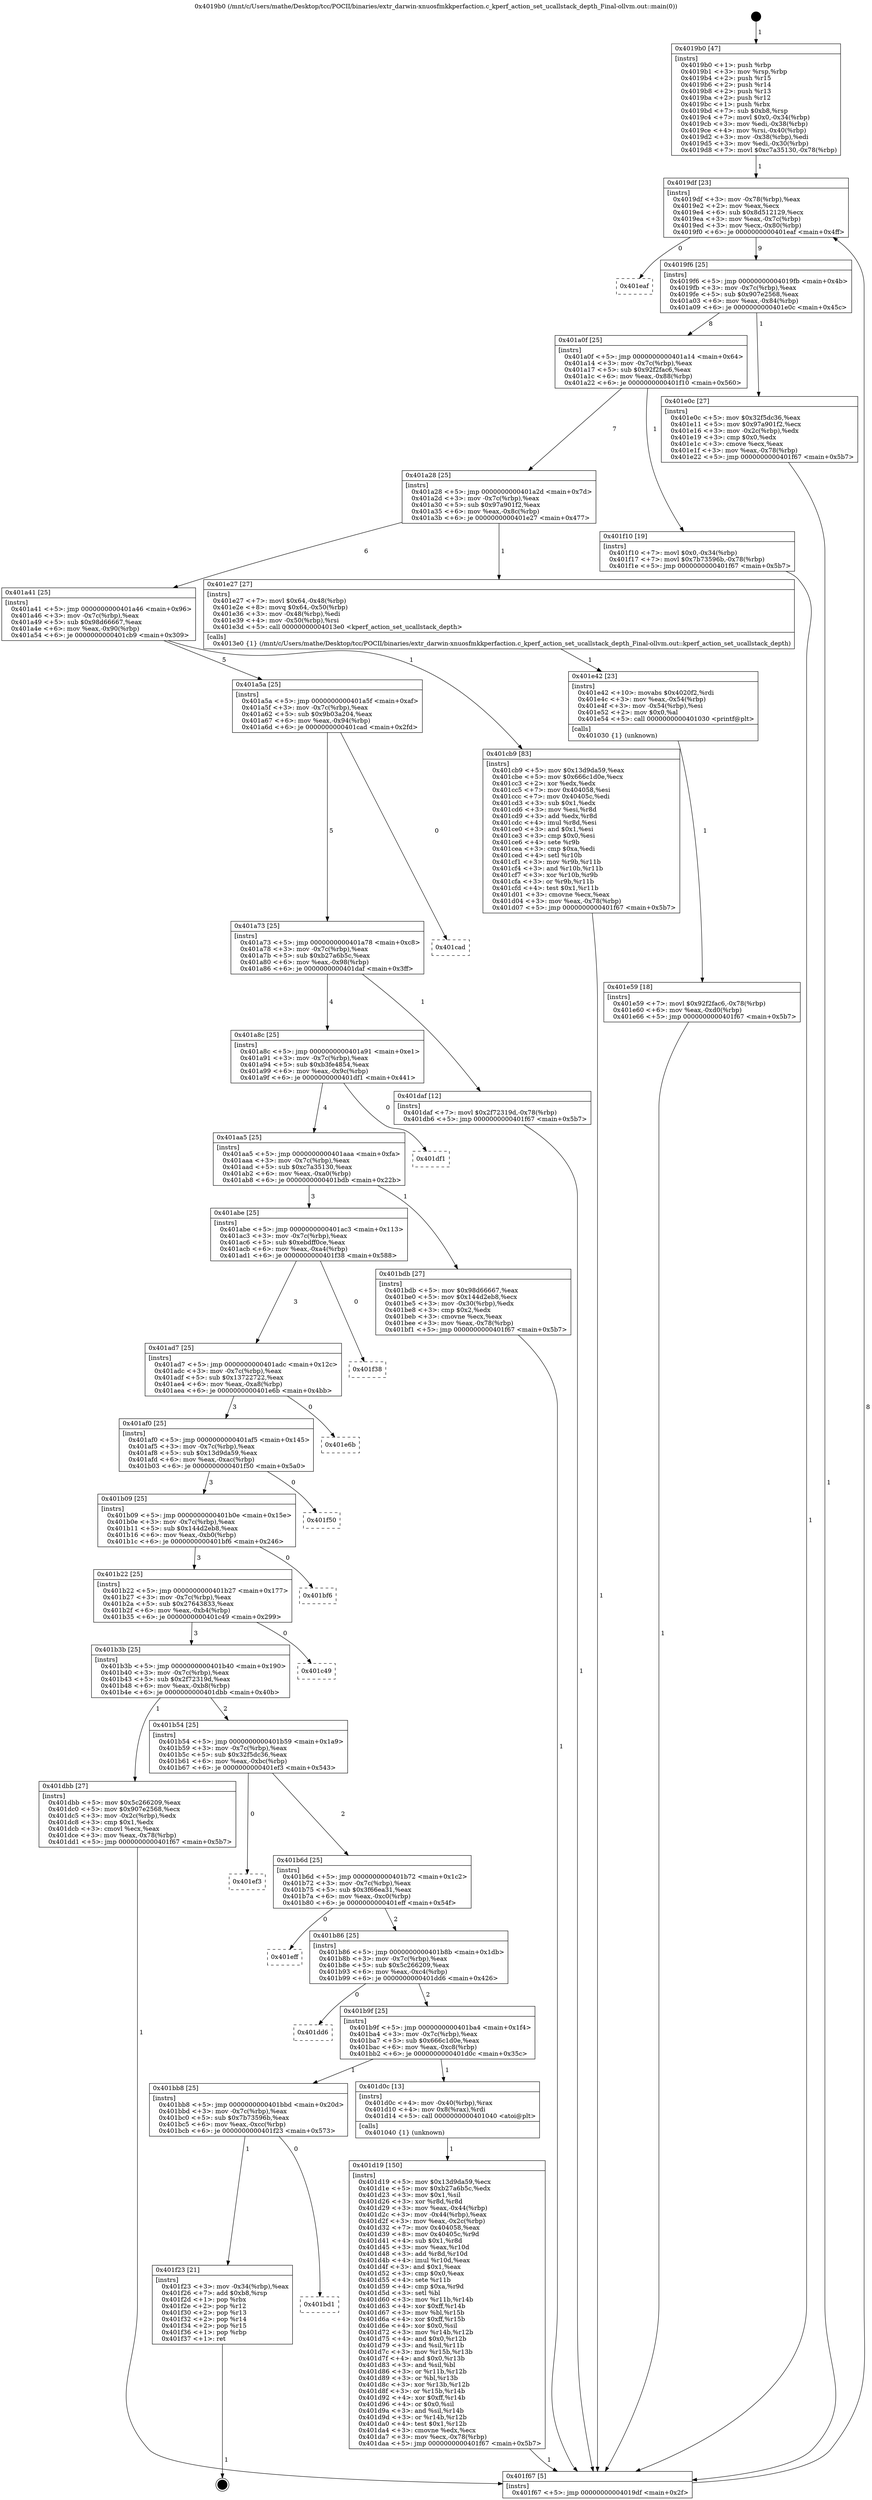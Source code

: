 digraph "0x4019b0" {
  label = "0x4019b0 (/mnt/c/Users/mathe/Desktop/tcc/POCII/binaries/extr_darwin-xnuosfmkkperfaction.c_kperf_action_set_ucallstack_depth_Final-ollvm.out::main(0))"
  labelloc = "t"
  node[shape=record]

  Entry [label="",width=0.3,height=0.3,shape=circle,fillcolor=black,style=filled]
  "0x4019df" [label="{
     0x4019df [23]\l
     | [instrs]\l
     &nbsp;&nbsp;0x4019df \<+3\>: mov -0x78(%rbp),%eax\l
     &nbsp;&nbsp;0x4019e2 \<+2\>: mov %eax,%ecx\l
     &nbsp;&nbsp;0x4019e4 \<+6\>: sub $0x8d512129,%ecx\l
     &nbsp;&nbsp;0x4019ea \<+3\>: mov %eax,-0x7c(%rbp)\l
     &nbsp;&nbsp;0x4019ed \<+3\>: mov %ecx,-0x80(%rbp)\l
     &nbsp;&nbsp;0x4019f0 \<+6\>: je 0000000000401eaf \<main+0x4ff\>\l
  }"]
  "0x401eaf" [label="{
     0x401eaf\l
  }", style=dashed]
  "0x4019f6" [label="{
     0x4019f6 [25]\l
     | [instrs]\l
     &nbsp;&nbsp;0x4019f6 \<+5\>: jmp 00000000004019fb \<main+0x4b\>\l
     &nbsp;&nbsp;0x4019fb \<+3\>: mov -0x7c(%rbp),%eax\l
     &nbsp;&nbsp;0x4019fe \<+5\>: sub $0x907e2568,%eax\l
     &nbsp;&nbsp;0x401a03 \<+6\>: mov %eax,-0x84(%rbp)\l
     &nbsp;&nbsp;0x401a09 \<+6\>: je 0000000000401e0c \<main+0x45c\>\l
  }"]
  Exit [label="",width=0.3,height=0.3,shape=circle,fillcolor=black,style=filled,peripheries=2]
  "0x401e0c" [label="{
     0x401e0c [27]\l
     | [instrs]\l
     &nbsp;&nbsp;0x401e0c \<+5\>: mov $0x32f5dc36,%eax\l
     &nbsp;&nbsp;0x401e11 \<+5\>: mov $0x97a901f2,%ecx\l
     &nbsp;&nbsp;0x401e16 \<+3\>: mov -0x2c(%rbp),%edx\l
     &nbsp;&nbsp;0x401e19 \<+3\>: cmp $0x0,%edx\l
     &nbsp;&nbsp;0x401e1c \<+3\>: cmove %ecx,%eax\l
     &nbsp;&nbsp;0x401e1f \<+3\>: mov %eax,-0x78(%rbp)\l
     &nbsp;&nbsp;0x401e22 \<+5\>: jmp 0000000000401f67 \<main+0x5b7\>\l
  }"]
  "0x401a0f" [label="{
     0x401a0f [25]\l
     | [instrs]\l
     &nbsp;&nbsp;0x401a0f \<+5\>: jmp 0000000000401a14 \<main+0x64\>\l
     &nbsp;&nbsp;0x401a14 \<+3\>: mov -0x7c(%rbp),%eax\l
     &nbsp;&nbsp;0x401a17 \<+5\>: sub $0x92f2fac6,%eax\l
     &nbsp;&nbsp;0x401a1c \<+6\>: mov %eax,-0x88(%rbp)\l
     &nbsp;&nbsp;0x401a22 \<+6\>: je 0000000000401f10 \<main+0x560\>\l
  }"]
  "0x401bd1" [label="{
     0x401bd1\l
  }", style=dashed]
  "0x401f10" [label="{
     0x401f10 [19]\l
     | [instrs]\l
     &nbsp;&nbsp;0x401f10 \<+7\>: movl $0x0,-0x34(%rbp)\l
     &nbsp;&nbsp;0x401f17 \<+7\>: movl $0x7b73596b,-0x78(%rbp)\l
     &nbsp;&nbsp;0x401f1e \<+5\>: jmp 0000000000401f67 \<main+0x5b7\>\l
  }"]
  "0x401a28" [label="{
     0x401a28 [25]\l
     | [instrs]\l
     &nbsp;&nbsp;0x401a28 \<+5\>: jmp 0000000000401a2d \<main+0x7d\>\l
     &nbsp;&nbsp;0x401a2d \<+3\>: mov -0x7c(%rbp),%eax\l
     &nbsp;&nbsp;0x401a30 \<+5\>: sub $0x97a901f2,%eax\l
     &nbsp;&nbsp;0x401a35 \<+6\>: mov %eax,-0x8c(%rbp)\l
     &nbsp;&nbsp;0x401a3b \<+6\>: je 0000000000401e27 \<main+0x477\>\l
  }"]
  "0x401f23" [label="{
     0x401f23 [21]\l
     | [instrs]\l
     &nbsp;&nbsp;0x401f23 \<+3\>: mov -0x34(%rbp),%eax\l
     &nbsp;&nbsp;0x401f26 \<+7\>: add $0xb8,%rsp\l
     &nbsp;&nbsp;0x401f2d \<+1\>: pop %rbx\l
     &nbsp;&nbsp;0x401f2e \<+2\>: pop %r12\l
     &nbsp;&nbsp;0x401f30 \<+2\>: pop %r13\l
     &nbsp;&nbsp;0x401f32 \<+2\>: pop %r14\l
     &nbsp;&nbsp;0x401f34 \<+2\>: pop %r15\l
     &nbsp;&nbsp;0x401f36 \<+1\>: pop %rbp\l
     &nbsp;&nbsp;0x401f37 \<+1\>: ret\l
  }"]
  "0x401e27" [label="{
     0x401e27 [27]\l
     | [instrs]\l
     &nbsp;&nbsp;0x401e27 \<+7\>: movl $0x64,-0x48(%rbp)\l
     &nbsp;&nbsp;0x401e2e \<+8\>: movq $0x64,-0x50(%rbp)\l
     &nbsp;&nbsp;0x401e36 \<+3\>: mov -0x48(%rbp),%edi\l
     &nbsp;&nbsp;0x401e39 \<+4\>: mov -0x50(%rbp),%rsi\l
     &nbsp;&nbsp;0x401e3d \<+5\>: call 00000000004013e0 \<kperf_action_set_ucallstack_depth\>\l
     | [calls]\l
     &nbsp;&nbsp;0x4013e0 \{1\} (/mnt/c/Users/mathe/Desktop/tcc/POCII/binaries/extr_darwin-xnuosfmkkperfaction.c_kperf_action_set_ucallstack_depth_Final-ollvm.out::kperf_action_set_ucallstack_depth)\l
  }"]
  "0x401a41" [label="{
     0x401a41 [25]\l
     | [instrs]\l
     &nbsp;&nbsp;0x401a41 \<+5\>: jmp 0000000000401a46 \<main+0x96\>\l
     &nbsp;&nbsp;0x401a46 \<+3\>: mov -0x7c(%rbp),%eax\l
     &nbsp;&nbsp;0x401a49 \<+5\>: sub $0x98d66667,%eax\l
     &nbsp;&nbsp;0x401a4e \<+6\>: mov %eax,-0x90(%rbp)\l
     &nbsp;&nbsp;0x401a54 \<+6\>: je 0000000000401cb9 \<main+0x309\>\l
  }"]
  "0x401e59" [label="{
     0x401e59 [18]\l
     | [instrs]\l
     &nbsp;&nbsp;0x401e59 \<+7\>: movl $0x92f2fac6,-0x78(%rbp)\l
     &nbsp;&nbsp;0x401e60 \<+6\>: mov %eax,-0xd0(%rbp)\l
     &nbsp;&nbsp;0x401e66 \<+5\>: jmp 0000000000401f67 \<main+0x5b7\>\l
  }"]
  "0x401cb9" [label="{
     0x401cb9 [83]\l
     | [instrs]\l
     &nbsp;&nbsp;0x401cb9 \<+5\>: mov $0x13d9da59,%eax\l
     &nbsp;&nbsp;0x401cbe \<+5\>: mov $0x666c1d0e,%ecx\l
     &nbsp;&nbsp;0x401cc3 \<+2\>: xor %edx,%edx\l
     &nbsp;&nbsp;0x401cc5 \<+7\>: mov 0x404058,%esi\l
     &nbsp;&nbsp;0x401ccc \<+7\>: mov 0x40405c,%edi\l
     &nbsp;&nbsp;0x401cd3 \<+3\>: sub $0x1,%edx\l
     &nbsp;&nbsp;0x401cd6 \<+3\>: mov %esi,%r8d\l
     &nbsp;&nbsp;0x401cd9 \<+3\>: add %edx,%r8d\l
     &nbsp;&nbsp;0x401cdc \<+4\>: imul %r8d,%esi\l
     &nbsp;&nbsp;0x401ce0 \<+3\>: and $0x1,%esi\l
     &nbsp;&nbsp;0x401ce3 \<+3\>: cmp $0x0,%esi\l
     &nbsp;&nbsp;0x401ce6 \<+4\>: sete %r9b\l
     &nbsp;&nbsp;0x401cea \<+3\>: cmp $0xa,%edi\l
     &nbsp;&nbsp;0x401ced \<+4\>: setl %r10b\l
     &nbsp;&nbsp;0x401cf1 \<+3\>: mov %r9b,%r11b\l
     &nbsp;&nbsp;0x401cf4 \<+3\>: and %r10b,%r11b\l
     &nbsp;&nbsp;0x401cf7 \<+3\>: xor %r10b,%r9b\l
     &nbsp;&nbsp;0x401cfa \<+3\>: or %r9b,%r11b\l
     &nbsp;&nbsp;0x401cfd \<+4\>: test $0x1,%r11b\l
     &nbsp;&nbsp;0x401d01 \<+3\>: cmovne %ecx,%eax\l
     &nbsp;&nbsp;0x401d04 \<+3\>: mov %eax,-0x78(%rbp)\l
     &nbsp;&nbsp;0x401d07 \<+5\>: jmp 0000000000401f67 \<main+0x5b7\>\l
  }"]
  "0x401a5a" [label="{
     0x401a5a [25]\l
     | [instrs]\l
     &nbsp;&nbsp;0x401a5a \<+5\>: jmp 0000000000401a5f \<main+0xaf\>\l
     &nbsp;&nbsp;0x401a5f \<+3\>: mov -0x7c(%rbp),%eax\l
     &nbsp;&nbsp;0x401a62 \<+5\>: sub $0x9b03a204,%eax\l
     &nbsp;&nbsp;0x401a67 \<+6\>: mov %eax,-0x94(%rbp)\l
     &nbsp;&nbsp;0x401a6d \<+6\>: je 0000000000401cad \<main+0x2fd\>\l
  }"]
  "0x401e42" [label="{
     0x401e42 [23]\l
     | [instrs]\l
     &nbsp;&nbsp;0x401e42 \<+10\>: movabs $0x4020f2,%rdi\l
     &nbsp;&nbsp;0x401e4c \<+3\>: mov %eax,-0x54(%rbp)\l
     &nbsp;&nbsp;0x401e4f \<+3\>: mov -0x54(%rbp),%esi\l
     &nbsp;&nbsp;0x401e52 \<+2\>: mov $0x0,%al\l
     &nbsp;&nbsp;0x401e54 \<+5\>: call 0000000000401030 \<printf@plt\>\l
     | [calls]\l
     &nbsp;&nbsp;0x401030 \{1\} (unknown)\l
  }"]
  "0x401cad" [label="{
     0x401cad\l
  }", style=dashed]
  "0x401a73" [label="{
     0x401a73 [25]\l
     | [instrs]\l
     &nbsp;&nbsp;0x401a73 \<+5\>: jmp 0000000000401a78 \<main+0xc8\>\l
     &nbsp;&nbsp;0x401a78 \<+3\>: mov -0x7c(%rbp),%eax\l
     &nbsp;&nbsp;0x401a7b \<+5\>: sub $0xb27a6b5c,%eax\l
     &nbsp;&nbsp;0x401a80 \<+6\>: mov %eax,-0x98(%rbp)\l
     &nbsp;&nbsp;0x401a86 \<+6\>: je 0000000000401daf \<main+0x3ff\>\l
  }"]
  "0x401d19" [label="{
     0x401d19 [150]\l
     | [instrs]\l
     &nbsp;&nbsp;0x401d19 \<+5\>: mov $0x13d9da59,%ecx\l
     &nbsp;&nbsp;0x401d1e \<+5\>: mov $0xb27a6b5c,%edx\l
     &nbsp;&nbsp;0x401d23 \<+3\>: mov $0x1,%sil\l
     &nbsp;&nbsp;0x401d26 \<+3\>: xor %r8d,%r8d\l
     &nbsp;&nbsp;0x401d29 \<+3\>: mov %eax,-0x44(%rbp)\l
     &nbsp;&nbsp;0x401d2c \<+3\>: mov -0x44(%rbp),%eax\l
     &nbsp;&nbsp;0x401d2f \<+3\>: mov %eax,-0x2c(%rbp)\l
     &nbsp;&nbsp;0x401d32 \<+7\>: mov 0x404058,%eax\l
     &nbsp;&nbsp;0x401d39 \<+8\>: mov 0x40405c,%r9d\l
     &nbsp;&nbsp;0x401d41 \<+4\>: sub $0x1,%r8d\l
     &nbsp;&nbsp;0x401d45 \<+3\>: mov %eax,%r10d\l
     &nbsp;&nbsp;0x401d48 \<+3\>: add %r8d,%r10d\l
     &nbsp;&nbsp;0x401d4b \<+4\>: imul %r10d,%eax\l
     &nbsp;&nbsp;0x401d4f \<+3\>: and $0x1,%eax\l
     &nbsp;&nbsp;0x401d52 \<+3\>: cmp $0x0,%eax\l
     &nbsp;&nbsp;0x401d55 \<+4\>: sete %r11b\l
     &nbsp;&nbsp;0x401d59 \<+4\>: cmp $0xa,%r9d\l
     &nbsp;&nbsp;0x401d5d \<+3\>: setl %bl\l
     &nbsp;&nbsp;0x401d60 \<+3\>: mov %r11b,%r14b\l
     &nbsp;&nbsp;0x401d63 \<+4\>: xor $0xff,%r14b\l
     &nbsp;&nbsp;0x401d67 \<+3\>: mov %bl,%r15b\l
     &nbsp;&nbsp;0x401d6a \<+4\>: xor $0xff,%r15b\l
     &nbsp;&nbsp;0x401d6e \<+4\>: xor $0x0,%sil\l
     &nbsp;&nbsp;0x401d72 \<+3\>: mov %r14b,%r12b\l
     &nbsp;&nbsp;0x401d75 \<+4\>: and $0x0,%r12b\l
     &nbsp;&nbsp;0x401d79 \<+3\>: and %sil,%r11b\l
     &nbsp;&nbsp;0x401d7c \<+3\>: mov %r15b,%r13b\l
     &nbsp;&nbsp;0x401d7f \<+4\>: and $0x0,%r13b\l
     &nbsp;&nbsp;0x401d83 \<+3\>: and %sil,%bl\l
     &nbsp;&nbsp;0x401d86 \<+3\>: or %r11b,%r12b\l
     &nbsp;&nbsp;0x401d89 \<+3\>: or %bl,%r13b\l
     &nbsp;&nbsp;0x401d8c \<+3\>: xor %r13b,%r12b\l
     &nbsp;&nbsp;0x401d8f \<+3\>: or %r15b,%r14b\l
     &nbsp;&nbsp;0x401d92 \<+4\>: xor $0xff,%r14b\l
     &nbsp;&nbsp;0x401d96 \<+4\>: or $0x0,%sil\l
     &nbsp;&nbsp;0x401d9a \<+3\>: and %sil,%r14b\l
     &nbsp;&nbsp;0x401d9d \<+3\>: or %r14b,%r12b\l
     &nbsp;&nbsp;0x401da0 \<+4\>: test $0x1,%r12b\l
     &nbsp;&nbsp;0x401da4 \<+3\>: cmovne %edx,%ecx\l
     &nbsp;&nbsp;0x401da7 \<+3\>: mov %ecx,-0x78(%rbp)\l
     &nbsp;&nbsp;0x401daa \<+5\>: jmp 0000000000401f67 \<main+0x5b7\>\l
  }"]
  "0x401daf" [label="{
     0x401daf [12]\l
     | [instrs]\l
     &nbsp;&nbsp;0x401daf \<+7\>: movl $0x2f72319d,-0x78(%rbp)\l
     &nbsp;&nbsp;0x401db6 \<+5\>: jmp 0000000000401f67 \<main+0x5b7\>\l
  }"]
  "0x401a8c" [label="{
     0x401a8c [25]\l
     | [instrs]\l
     &nbsp;&nbsp;0x401a8c \<+5\>: jmp 0000000000401a91 \<main+0xe1\>\l
     &nbsp;&nbsp;0x401a91 \<+3\>: mov -0x7c(%rbp),%eax\l
     &nbsp;&nbsp;0x401a94 \<+5\>: sub $0xb3fe4854,%eax\l
     &nbsp;&nbsp;0x401a99 \<+6\>: mov %eax,-0x9c(%rbp)\l
     &nbsp;&nbsp;0x401a9f \<+6\>: je 0000000000401df1 \<main+0x441\>\l
  }"]
  "0x401bb8" [label="{
     0x401bb8 [25]\l
     | [instrs]\l
     &nbsp;&nbsp;0x401bb8 \<+5\>: jmp 0000000000401bbd \<main+0x20d\>\l
     &nbsp;&nbsp;0x401bbd \<+3\>: mov -0x7c(%rbp),%eax\l
     &nbsp;&nbsp;0x401bc0 \<+5\>: sub $0x7b73596b,%eax\l
     &nbsp;&nbsp;0x401bc5 \<+6\>: mov %eax,-0xcc(%rbp)\l
     &nbsp;&nbsp;0x401bcb \<+6\>: je 0000000000401f23 \<main+0x573\>\l
  }"]
  "0x401df1" [label="{
     0x401df1\l
  }", style=dashed]
  "0x401aa5" [label="{
     0x401aa5 [25]\l
     | [instrs]\l
     &nbsp;&nbsp;0x401aa5 \<+5\>: jmp 0000000000401aaa \<main+0xfa\>\l
     &nbsp;&nbsp;0x401aaa \<+3\>: mov -0x7c(%rbp),%eax\l
     &nbsp;&nbsp;0x401aad \<+5\>: sub $0xc7a35130,%eax\l
     &nbsp;&nbsp;0x401ab2 \<+6\>: mov %eax,-0xa0(%rbp)\l
     &nbsp;&nbsp;0x401ab8 \<+6\>: je 0000000000401bdb \<main+0x22b\>\l
  }"]
  "0x401d0c" [label="{
     0x401d0c [13]\l
     | [instrs]\l
     &nbsp;&nbsp;0x401d0c \<+4\>: mov -0x40(%rbp),%rax\l
     &nbsp;&nbsp;0x401d10 \<+4\>: mov 0x8(%rax),%rdi\l
     &nbsp;&nbsp;0x401d14 \<+5\>: call 0000000000401040 \<atoi@plt\>\l
     | [calls]\l
     &nbsp;&nbsp;0x401040 \{1\} (unknown)\l
  }"]
  "0x401bdb" [label="{
     0x401bdb [27]\l
     | [instrs]\l
     &nbsp;&nbsp;0x401bdb \<+5\>: mov $0x98d66667,%eax\l
     &nbsp;&nbsp;0x401be0 \<+5\>: mov $0x144d2eb8,%ecx\l
     &nbsp;&nbsp;0x401be5 \<+3\>: mov -0x30(%rbp),%edx\l
     &nbsp;&nbsp;0x401be8 \<+3\>: cmp $0x2,%edx\l
     &nbsp;&nbsp;0x401beb \<+3\>: cmovne %ecx,%eax\l
     &nbsp;&nbsp;0x401bee \<+3\>: mov %eax,-0x78(%rbp)\l
     &nbsp;&nbsp;0x401bf1 \<+5\>: jmp 0000000000401f67 \<main+0x5b7\>\l
  }"]
  "0x401abe" [label="{
     0x401abe [25]\l
     | [instrs]\l
     &nbsp;&nbsp;0x401abe \<+5\>: jmp 0000000000401ac3 \<main+0x113\>\l
     &nbsp;&nbsp;0x401ac3 \<+3\>: mov -0x7c(%rbp),%eax\l
     &nbsp;&nbsp;0x401ac6 \<+5\>: sub $0xebdff0ce,%eax\l
     &nbsp;&nbsp;0x401acb \<+6\>: mov %eax,-0xa4(%rbp)\l
     &nbsp;&nbsp;0x401ad1 \<+6\>: je 0000000000401f38 \<main+0x588\>\l
  }"]
  "0x401f67" [label="{
     0x401f67 [5]\l
     | [instrs]\l
     &nbsp;&nbsp;0x401f67 \<+5\>: jmp 00000000004019df \<main+0x2f\>\l
  }"]
  "0x4019b0" [label="{
     0x4019b0 [47]\l
     | [instrs]\l
     &nbsp;&nbsp;0x4019b0 \<+1\>: push %rbp\l
     &nbsp;&nbsp;0x4019b1 \<+3\>: mov %rsp,%rbp\l
     &nbsp;&nbsp;0x4019b4 \<+2\>: push %r15\l
     &nbsp;&nbsp;0x4019b6 \<+2\>: push %r14\l
     &nbsp;&nbsp;0x4019b8 \<+2\>: push %r13\l
     &nbsp;&nbsp;0x4019ba \<+2\>: push %r12\l
     &nbsp;&nbsp;0x4019bc \<+1\>: push %rbx\l
     &nbsp;&nbsp;0x4019bd \<+7\>: sub $0xb8,%rsp\l
     &nbsp;&nbsp;0x4019c4 \<+7\>: movl $0x0,-0x34(%rbp)\l
     &nbsp;&nbsp;0x4019cb \<+3\>: mov %edi,-0x38(%rbp)\l
     &nbsp;&nbsp;0x4019ce \<+4\>: mov %rsi,-0x40(%rbp)\l
     &nbsp;&nbsp;0x4019d2 \<+3\>: mov -0x38(%rbp),%edi\l
     &nbsp;&nbsp;0x4019d5 \<+3\>: mov %edi,-0x30(%rbp)\l
     &nbsp;&nbsp;0x4019d8 \<+7\>: movl $0xc7a35130,-0x78(%rbp)\l
  }"]
  "0x401b9f" [label="{
     0x401b9f [25]\l
     | [instrs]\l
     &nbsp;&nbsp;0x401b9f \<+5\>: jmp 0000000000401ba4 \<main+0x1f4\>\l
     &nbsp;&nbsp;0x401ba4 \<+3\>: mov -0x7c(%rbp),%eax\l
     &nbsp;&nbsp;0x401ba7 \<+5\>: sub $0x666c1d0e,%eax\l
     &nbsp;&nbsp;0x401bac \<+6\>: mov %eax,-0xc8(%rbp)\l
     &nbsp;&nbsp;0x401bb2 \<+6\>: je 0000000000401d0c \<main+0x35c\>\l
  }"]
  "0x401f38" [label="{
     0x401f38\l
  }", style=dashed]
  "0x401ad7" [label="{
     0x401ad7 [25]\l
     | [instrs]\l
     &nbsp;&nbsp;0x401ad7 \<+5\>: jmp 0000000000401adc \<main+0x12c\>\l
     &nbsp;&nbsp;0x401adc \<+3\>: mov -0x7c(%rbp),%eax\l
     &nbsp;&nbsp;0x401adf \<+5\>: sub $0x13722722,%eax\l
     &nbsp;&nbsp;0x401ae4 \<+6\>: mov %eax,-0xa8(%rbp)\l
     &nbsp;&nbsp;0x401aea \<+6\>: je 0000000000401e6b \<main+0x4bb\>\l
  }"]
  "0x401dd6" [label="{
     0x401dd6\l
  }", style=dashed]
  "0x401e6b" [label="{
     0x401e6b\l
  }", style=dashed]
  "0x401af0" [label="{
     0x401af0 [25]\l
     | [instrs]\l
     &nbsp;&nbsp;0x401af0 \<+5\>: jmp 0000000000401af5 \<main+0x145\>\l
     &nbsp;&nbsp;0x401af5 \<+3\>: mov -0x7c(%rbp),%eax\l
     &nbsp;&nbsp;0x401af8 \<+5\>: sub $0x13d9da59,%eax\l
     &nbsp;&nbsp;0x401afd \<+6\>: mov %eax,-0xac(%rbp)\l
     &nbsp;&nbsp;0x401b03 \<+6\>: je 0000000000401f50 \<main+0x5a0\>\l
  }"]
  "0x401b86" [label="{
     0x401b86 [25]\l
     | [instrs]\l
     &nbsp;&nbsp;0x401b86 \<+5\>: jmp 0000000000401b8b \<main+0x1db\>\l
     &nbsp;&nbsp;0x401b8b \<+3\>: mov -0x7c(%rbp),%eax\l
     &nbsp;&nbsp;0x401b8e \<+5\>: sub $0x5c266209,%eax\l
     &nbsp;&nbsp;0x401b93 \<+6\>: mov %eax,-0xc4(%rbp)\l
     &nbsp;&nbsp;0x401b99 \<+6\>: je 0000000000401dd6 \<main+0x426\>\l
  }"]
  "0x401f50" [label="{
     0x401f50\l
  }", style=dashed]
  "0x401b09" [label="{
     0x401b09 [25]\l
     | [instrs]\l
     &nbsp;&nbsp;0x401b09 \<+5\>: jmp 0000000000401b0e \<main+0x15e\>\l
     &nbsp;&nbsp;0x401b0e \<+3\>: mov -0x7c(%rbp),%eax\l
     &nbsp;&nbsp;0x401b11 \<+5\>: sub $0x144d2eb8,%eax\l
     &nbsp;&nbsp;0x401b16 \<+6\>: mov %eax,-0xb0(%rbp)\l
     &nbsp;&nbsp;0x401b1c \<+6\>: je 0000000000401bf6 \<main+0x246\>\l
  }"]
  "0x401eff" [label="{
     0x401eff\l
  }", style=dashed]
  "0x401bf6" [label="{
     0x401bf6\l
  }", style=dashed]
  "0x401b22" [label="{
     0x401b22 [25]\l
     | [instrs]\l
     &nbsp;&nbsp;0x401b22 \<+5\>: jmp 0000000000401b27 \<main+0x177\>\l
     &nbsp;&nbsp;0x401b27 \<+3\>: mov -0x7c(%rbp),%eax\l
     &nbsp;&nbsp;0x401b2a \<+5\>: sub $0x27643833,%eax\l
     &nbsp;&nbsp;0x401b2f \<+6\>: mov %eax,-0xb4(%rbp)\l
     &nbsp;&nbsp;0x401b35 \<+6\>: je 0000000000401c49 \<main+0x299\>\l
  }"]
  "0x401b6d" [label="{
     0x401b6d [25]\l
     | [instrs]\l
     &nbsp;&nbsp;0x401b6d \<+5\>: jmp 0000000000401b72 \<main+0x1c2\>\l
     &nbsp;&nbsp;0x401b72 \<+3\>: mov -0x7c(%rbp),%eax\l
     &nbsp;&nbsp;0x401b75 \<+5\>: sub $0x3f66ea31,%eax\l
     &nbsp;&nbsp;0x401b7a \<+6\>: mov %eax,-0xc0(%rbp)\l
     &nbsp;&nbsp;0x401b80 \<+6\>: je 0000000000401eff \<main+0x54f\>\l
  }"]
  "0x401c49" [label="{
     0x401c49\l
  }", style=dashed]
  "0x401b3b" [label="{
     0x401b3b [25]\l
     | [instrs]\l
     &nbsp;&nbsp;0x401b3b \<+5\>: jmp 0000000000401b40 \<main+0x190\>\l
     &nbsp;&nbsp;0x401b40 \<+3\>: mov -0x7c(%rbp),%eax\l
     &nbsp;&nbsp;0x401b43 \<+5\>: sub $0x2f72319d,%eax\l
     &nbsp;&nbsp;0x401b48 \<+6\>: mov %eax,-0xb8(%rbp)\l
     &nbsp;&nbsp;0x401b4e \<+6\>: je 0000000000401dbb \<main+0x40b\>\l
  }"]
  "0x401ef3" [label="{
     0x401ef3\l
  }", style=dashed]
  "0x401dbb" [label="{
     0x401dbb [27]\l
     | [instrs]\l
     &nbsp;&nbsp;0x401dbb \<+5\>: mov $0x5c266209,%eax\l
     &nbsp;&nbsp;0x401dc0 \<+5\>: mov $0x907e2568,%ecx\l
     &nbsp;&nbsp;0x401dc5 \<+3\>: mov -0x2c(%rbp),%edx\l
     &nbsp;&nbsp;0x401dc8 \<+3\>: cmp $0x1,%edx\l
     &nbsp;&nbsp;0x401dcb \<+3\>: cmovl %ecx,%eax\l
     &nbsp;&nbsp;0x401dce \<+3\>: mov %eax,-0x78(%rbp)\l
     &nbsp;&nbsp;0x401dd1 \<+5\>: jmp 0000000000401f67 \<main+0x5b7\>\l
  }"]
  "0x401b54" [label="{
     0x401b54 [25]\l
     | [instrs]\l
     &nbsp;&nbsp;0x401b54 \<+5\>: jmp 0000000000401b59 \<main+0x1a9\>\l
     &nbsp;&nbsp;0x401b59 \<+3\>: mov -0x7c(%rbp),%eax\l
     &nbsp;&nbsp;0x401b5c \<+5\>: sub $0x32f5dc36,%eax\l
     &nbsp;&nbsp;0x401b61 \<+6\>: mov %eax,-0xbc(%rbp)\l
     &nbsp;&nbsp;0x401b67 \<+6\>: je 0000000000401ef3 \<main+0x543\>\l
  }"]
  Entry -> "0x4019b0" [label=" 1"]
  "0x4019df" -> "0x401eaf" [label=" 0"]
  "0x4019df" -> "0x4019f6" [label=" 9"]
  "0x401f23" -> Exit [label=" 1"]
  "0x4019f6" -> "0x401e0c" [label=" 1"]
  "0x4019f6" -> "0x401a0f" [label=" 8"]
  "0x401bb8" -> "0x401bd1" [label=" 0"]
  "0x401a0f" -> "0x401f10" [label=" 1"]
  "0x401a0f" -> "0x401a28" [label=" 7"]
  "0x401bb8" -> "0x401f23" [label=" 1"]
  "0x401a28" -> "0x401e27" [label=" 1"]
  "0x401a28" -> "0x401a41" [label=" 6"]
  "0x401f10" -> "0x401f67" [label=" 1"]
  "0x401a41" -> "0x401cb9" [label=" 1"]
  "0x401a41" -> "0x401a5a" [label=" 5"]
  "0x401e59" -> "0x401f67" [label=" 1"]
  "0x401a5a" -> "0x401cad" [label=" 0"]
  "0x401a5a" -> "0x401a73" [label=" 5"]
  "0x401e42" -> "0x401e59" [label=" 1"]
  "0x401a73" -> "0x401daf" [label=" 1"]
  "0x401a73" -> "0x401a8c" [label=" 4"]
  "0x401e27" -> "0x401e42" [label=" 1"]
  "0x401a8c" -> "0x401df1" [label=" 0"]
  "0x401a8c" -> "0x401aa5" [label=" 4"]
  "0x401e0c" -> "0x401f67" [label=" 1"]
  "0x401aa5" -> "0x401bdb" [label=" 1"]
  "0x401aa5" -> "0x401abe" [label=" 3"]
  "0x401bdb" -> "0x401f67" [label=" 1"]
  "0x4019b0" -> "0x4019df" [label=" 1"]
  "0x401f67" -> "0x4019df" [label=" 8"]
  "0x401cb9" -> "0x401f67" [label=" 1"]
  "0x401dbb" -> "0x401f67" [label=" 1"]
  "0x401abe" -> "0x401f38" [label=" 0"]
  "0x401abe" -> "0x401ad7" [label=" 3"]
  "0x401d19" -> "0x401f67" [label=" 1"]
  "0x401ad7" -> "0x401e6b" [label=" 0"]
  "0x401ad7" -> "0x401af0" [label=" 3"]
  "0x401d0c" -> "0x401d19" [label=" 1"]
  "0x401af0" -> "0x401f50" [label=" 0"]
  "0x401af0" -> "0x401b09" [label=" 3"]
  "0x401b9f" -> "0x401d0c" [label=" 1"]
  "0x401b09" -> "0x401bf6" [label=" 0"]
  "0x401b09" -> "0x401b22" [label=" 3"]
  "0x401daf" -> "0x401f67" [label=" 1"]
  "0x401b22" -> "0x401c49" [label=" 0"]
  "0x401b22" -> "0x401b3b" [label=" 3"]
  "0x401b86" -> "0x401dd6" [label=" 0"]
  "0x401b3b" -> "0x401dbb" [label=" 1"]
  "0x401b3b" -> "0x401b54" [label=" 2"]
  "0x401b9f" -> "0x401bb8" [label=" 1"]
  "0x401b54" -> "0x401ef3" [label=" 0"]
  "0x401b54" -> "0x401b6d" [label=" 2"]
  "0x401b86" -> "0x401b9f" [label=" 2"]
  "0x401b6d" -> "0x401eff" [label=" 0"]
  "0x401b6d" -> "0x401b86" [label=" 2"]
}

